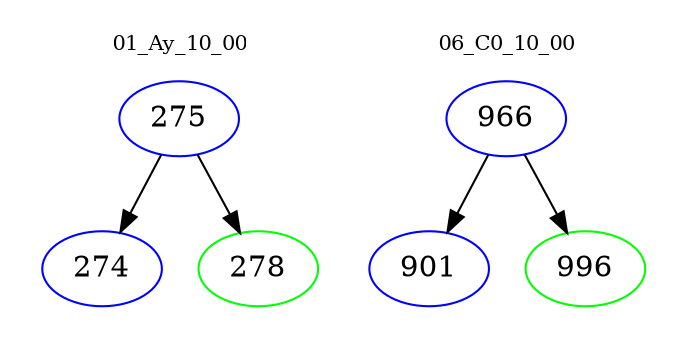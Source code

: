 digraph{
subgraph cluster_0 {
color = white
label = "01_Ay_10_00";
fontsize=10;
T0_275 [label="275", color="blue"]
T0_275 -> T0_274 [color="black"]
T0_274 [label="274", color="blue"]
T0_275 -> T0_278 [color="black"]
T0_278 [label="278", color="green"]
}
subgraph cluster_1 {
color = white
label = "06_C0_10_00";
fontsize=10;
T1_966 [label="966", color="blue"]
T1_966 -> T1_901 [color="black"]
T1_901 [label="901", color="blue"]
T1_966 -> T1_996 [color="black"]
T1_996 [label="996", color="green"]
}
}
